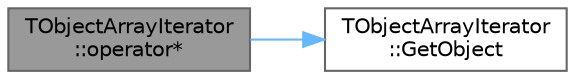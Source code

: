 digraph "TObjectArrayIterator::operator*"
{
 // INTERACTIVE_SVG=YES
 // LATEX_PDF_SIZE
  bgcolor="transparent";
  edge [fontname=Helvetica,fontsize=10,labelfontname=Helvetica,labelfontsize=10];
  node [fontname=Helvetica,fontsize=10,shape=box,height=0.2,width=0.4];
  rankdir="LR";
  Node1 [id="Node000001",label="TObjectArrayIterator\l::operator*",height=0.2,width=0.4,color="gray40", fillcolor="grey60", style="filled", fontcolor="black",tooltip="Dereferences the iterator."];
  Node1 -> Node2 [id="edge1_Node000001_Node000002",color="steelblue1",style="solid",tooltip=" "];
  Node2 [id="Node000002",label="TObjectArrayIterator\l::GetObject",height=0.2,width=0.4,color="grey40", fillcolor="white", style="filled",URL="$da/d29/classTObjectArrayIterator.html#a94032c4c75617b8cbc7ea30e0f4aa200",tooltip="Dereferences the iterator with an ordinary name for clarity in derived classes."];
}
